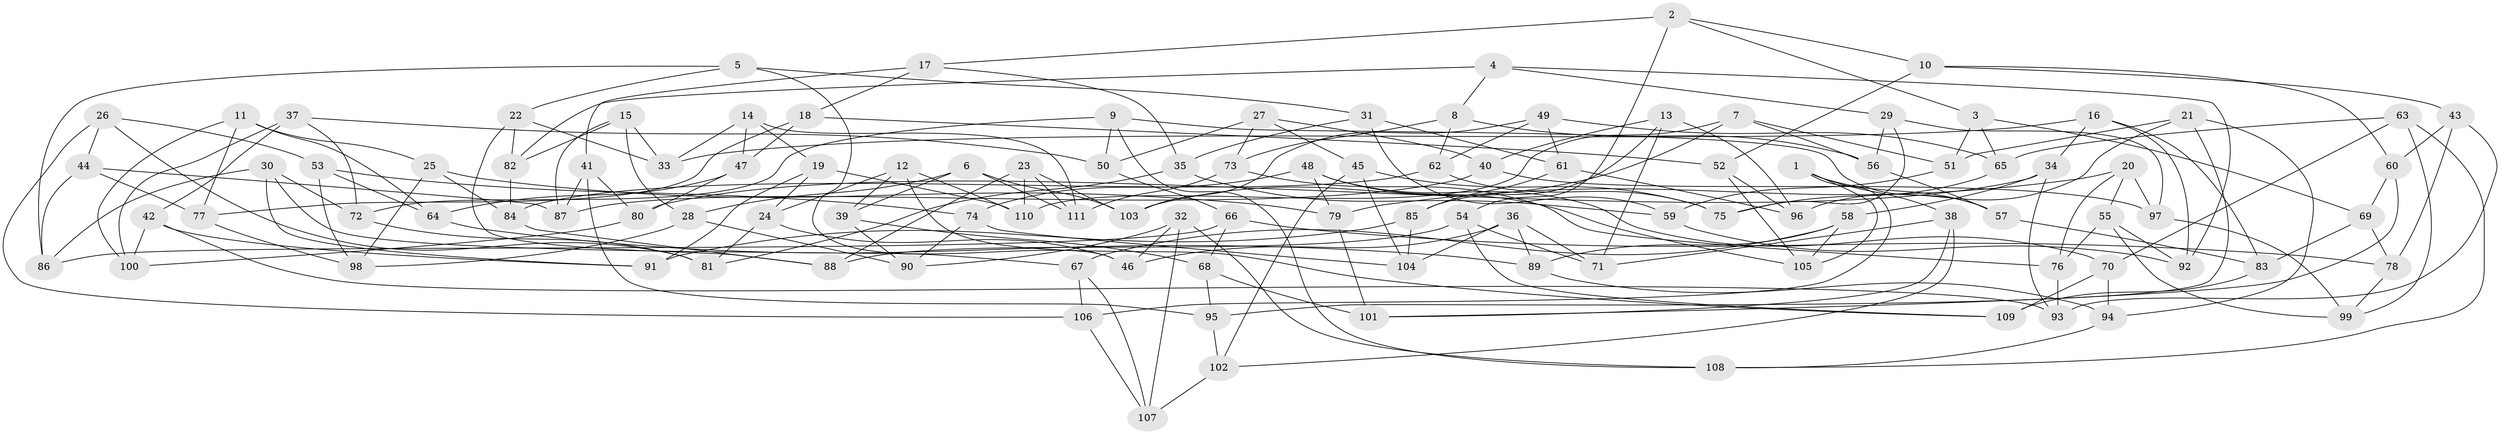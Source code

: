 // Generated by graph-tools (version 1.1) at 2025/03/03/09/25 03:03:00]
// undirected, 111 vertices, 222 edges
graph export_dot {
graph [start="1"]
  node [color=gray90,style=filled];
  1;
  2;
  3;
  4;
  5;
  6;
  7;
  8;
  9;
  10;
  11;
  12;
  13;
  14;
  15;
  16;
  17;
  18;
  19;
  20;
  21;
  22;
  23;
  24;
  25;
  26;
  27;
  28;
  29;
  30;
  31;
  32;
  33;
  34;
  35;
  36;
  37;
  38;
  39;
  40;
  41;
  42;
  43;
  44;
  45;
  46;
  47;
  48;
  49;
  50;
  51;
  52;
  53;
  54;
  55;
  56;
  57;
  58;
  59;
  60;
  61;
  62;
  63;
  64;
  65;
  66;
  67;
  68;
  69;
  70;
  71;
  72;
  73;
  74;
  75;
  76;
  77;
  78;
  79;
  80;
  81;
  82;
  83;
  84;
  85;
  86;
  87;
  88;
  89;
  90;
  91;
  92;
  93;
  94;
  95;
  96;
  97;
  98;
  99;
  100;
  101;
  102;
  103;
  104;
  105;
  106;
  107;
  108;
  109;
  110;
  111;
  1 -- 106;
  1 -- 38;
  1 -- 105;
  1 -- 57;
  2 -- 54;
  2 -- 17;
  2 -- 10;
  2 -- 3;
  3 -- 51;
  3 -- 65;
  3 -- 69;
  4 -- 29;
  4 -- 82;
  4 -- 8;
  4 -- 92;
  5 -- 46;
  5 -- 22;
  5 -- 86;
  5 -- 31;
  6 -- 28;
  6 -- 39;
  6 -- 103;
  6 -- 111;
  7 -- 51;
  7 -- 110;
  7 -- 103;
  7 -- 56;
  8 -- 56;
  8 -- 62;
  8 -- 73;
  9 -- 72;
  9 -- 57;
  9 -- 50;
  9 -- 108;
  10 -- 43;
  10 -- 52;
  10 -- 60;
  11 -- 100;
  11 -- 25;
  11 -- 64;
  11 -- 77;
  12 -- 24;
  12 -- 109;
  12 -- 39;
  12 -- 110;
  13 -- 85;
  13 -- 40;
  13 -- 71;
  13 -- 96;
  14 -- 47;
  14 -- 111;
  14 -- 19;
  14 -- 33;
  15 -- 28;
  15 -- 87;
  15 -- 82;
  15 -- 33;
  16 -- 34;
  16 -- 92;
  16 -- 33;
  16 -- 83;
  17 -- 35;
  17 -- 18;
  17 -- 41;
  18 -- 77;
  18 -- 47;
  18 -- 52;
  19 -- 110;
  19 -- 24;
  19 -- 91;
  20 -- 55;
  20 -- 97;
  20 -- 79;
  20 -- 76;
  21 -- 94;
  21 -- 95;
  21 -- 51;
  21 -- 96;
  22 -- 33;
  22 -- 82;
  22 -- 88;
  23 -- 111;
  23 -- 88;
  23 -- 103;
  23 -- 110;
  24 -- 81;
  24 -- 46;
  25 -- 84;
  25 -- 98;
  25 -- 79;
  26 -- 81;
  26 -- 106;
  26 -- 44;
  26 -- 53;
  27 -- 45;
  27 -- 40;
  27 -- 73;
  27 -- 50;
  28 -- 90;
  28 -- 98;
  29 -- 56;
  29 -- 75;
  29 -- 97;
  30 -- 72;
  30 -- 86;
  30 -- 91;
  30 -- 67;
  31 -- 59;
  31 -- 61;
  31 -- 35;
  32 -- 90;
  32 -- 46;
  32 -- 107;
  32 -- 108;
  34 -- 58;
  34 -- 80;
  34 -- 93;
  35 -- 59;
  35 -- 81;
  36 -- 71;
  36 -- 104;
  36 -- 89;
  36 -- 46;
  37 -- 72;
  37 -- 50;
  37 -- 100;
  37 -- 42;
  38 -- 102;
  38 -- 71;
  38 -- 101;
  39 -- 90;
  39 -- 68;
  40 -- 87;
  40 -- 97;
  41 -- 87;
  41 -- 95;
  41 -- 80;
  42 -- 91;
  42 -- 100;
  42 -- 93;
  43 -- 93;
  43 -- 60;
  43 -- 78;
  44 -- 77;
  44 -- 87;
  44 -- 86;
  45 -- 102;
  45 -- 104;
  45 -- 75;
  47 -- 80;
  47 -- 64;
  48 -- 105;
  48 -- 79;
  48 -- 70;
  48 -- 74;
  49 -- 103;
  49 -- 62;
  49 -- 61;
  49 -- 65;
  50 -- 66;
  51 -- 59;
  52 -- 96;
  52 -- 105;
  53 -- 74;
  53 -- 98;
  53 -- 64;
  54 -- 88;
  54 -- 109;
  54 -- 71;
  55 -- 92;
  55 -- 99;
  55 -- 76;
  56 -- 57;
  57 -- 83;
  58 -- 105;
  58 -- 89;
  58 -- 67;
  59 -- 92;
  60 -- 69;
  60 -- 101;
  61 -- 96;
  61 -- 85;
  62 -- 84;
  62 -- 75;
  63 -- 108;
  63 -- 99;
  63 -- 65;
  63 -- 70;
  64 -- 89;
  65 -- 75;
  66 -- 86;
  66 -- 68;
  66 -- 78;
  67 -- 107;
  67 -- 106;
  68 -- 95;
  68 -- 101;
  69 -- 78;
  69 -- 83;
  70 -- 94;
  70 -- 109;
  72 -- 81;
  73 -- 111;
  73 -- 76;
  74 -- 104;
  74 -- 90;
  76 -- 93;
  77 -- 98;
  78 -- 99;
  79 -- 101;
  80 -- 100;
  82 -- 84;
  83 -- 109;
  84 -- 88;
  85 -- 91;
  85 -- 104;
  89 -- 94;
  94 -- 108;
  95 -- 102;
  97 -- 99;
  102 -- 107;
  106 -- 107;
}
